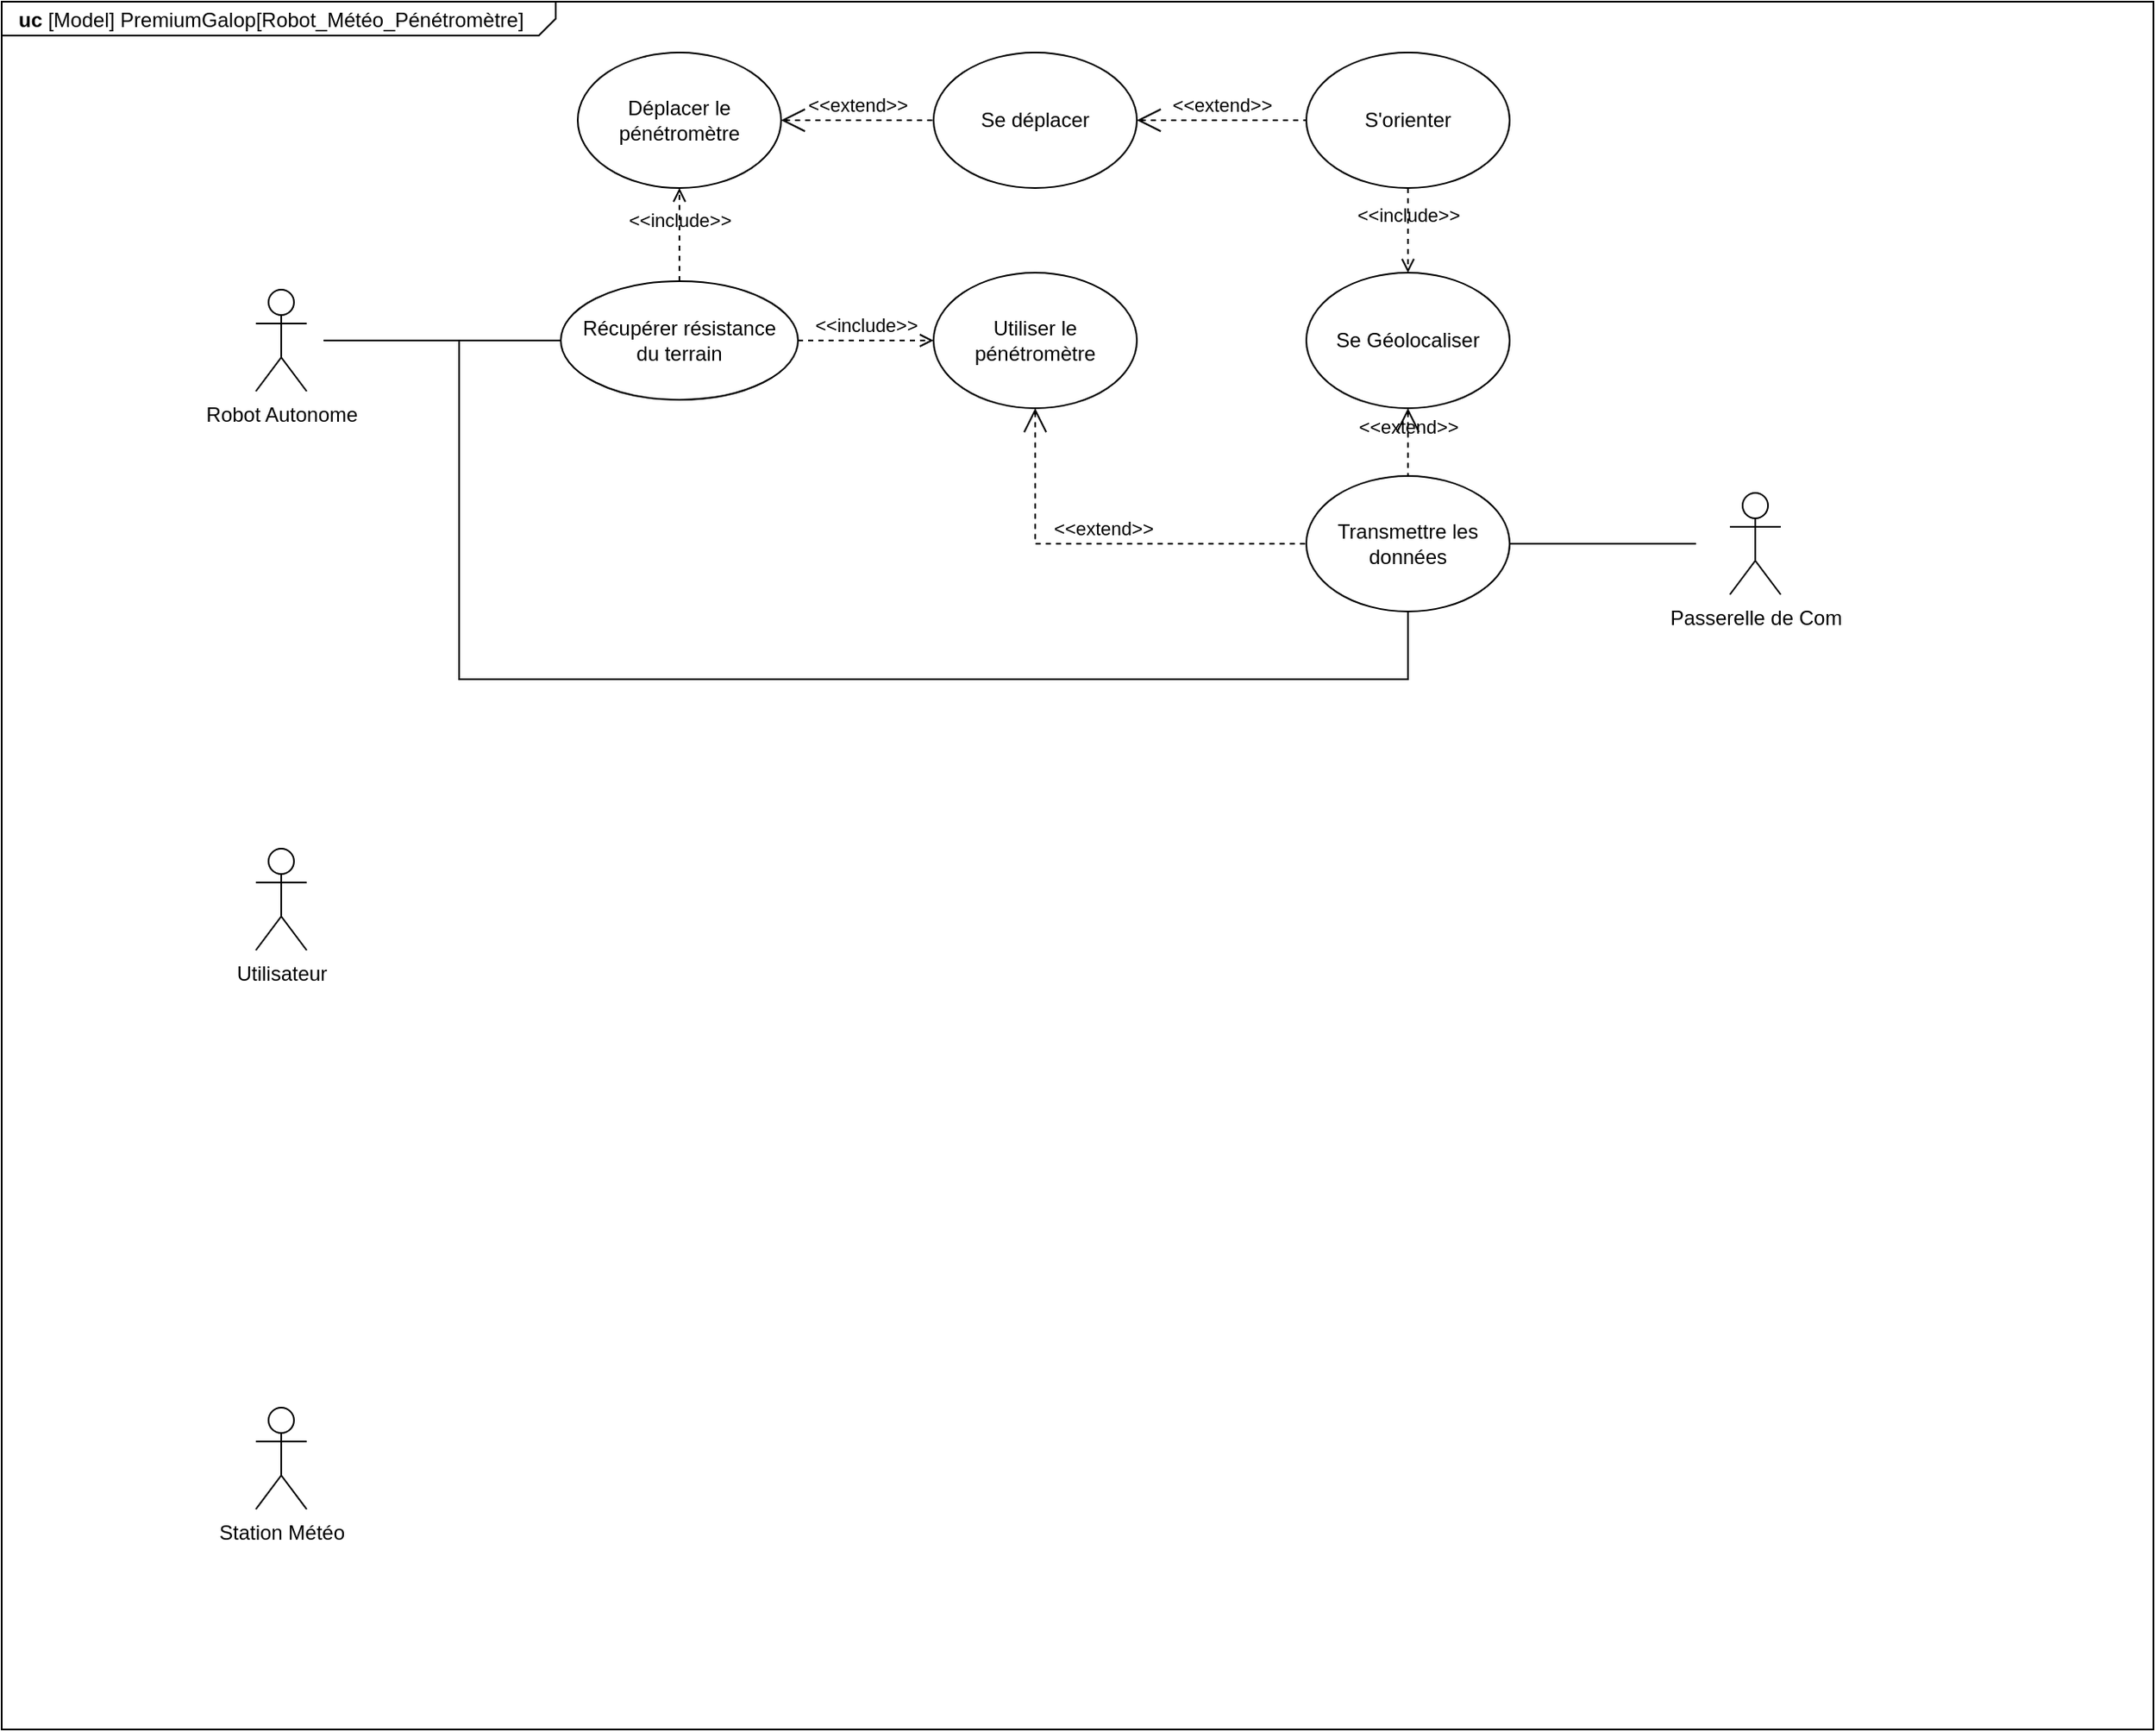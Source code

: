 <mxfile version="26.0.6">
  <diagram name="Page-1" id="929967ad-93f9-6ef4-fab6-5d389245f69c">
    <mxGraphModel dx="1085" dy="495" grid="1" gridSize="10" guides="1" tooltips="1" connect="1" arrows="1" fold="1" page="1" pageScale="1.5" pageWidth="1169" pageHeight="826" background="none" math="0" shadow="0">
      <root>
        <mxCell id="0" style=";html=1;" />
        <mxCell id="1" style=";html=1;" parent="0" />
        <mxCell id="1672d66443f91eb5-1" value="&lt;p style=&quot;margin: 0px ; margin-top: 4px ; margin-left: 10px ; text-align: left&quot;&gt;&lt;b&gt;uc&lt;/b&gt;&amp;nbsp;[Model] PremiumGalop[Robot_Météo_Pénétromètre]&lt;/p&gt;" style="html=1;strokeWidth=1;shape=mxgraph.sysml.package;html=1;overflow=fill;whiteSpace=wrap;fillColor=none;gradientColor=none;fontSize=12;align=center;labelX=327.64;" parent="1" vertex="1">
          <mxGeometry x="290" y="240" width="1270" height="1020" as="geometry" />
        </mxCell>
        <mxCell id="4VqIffsGQim2xEKF7OKt-1" value="Robot Autonome" style="shape=umlActor;verticalLabelPosition=bottom;verticalAlign=top;html=1;outlineConnect=0;" parent="1" vertex="1">
          <mxGeometry x="440" y="410" width="30" height="60" as="geometry" />
        </mxCell>
        <mxCell id="4VqIffsGQim2xEKF7OKt-2" value="Utilisateur" style="shape=umlActor;verticalLabelPosition=bottom;verticalAlign=top;html=1;outlineConnect=0;" parent="1" vertex="1">
          <mxGeometry x="440" y="740" width="30" height="60" as="geometry" />
        </mxCell>
        <mxCell id="rjw5BKhiwVMn2x_U4crC-1" value="Récupérer résistance&lt;br&gt;du terrain" style="ellipse;whiteSpace=wrap;html=1;" parent="1" vertex="1">
          <mxGeometry x="620" y="405" width="140" height="70" as="geometry" />
        </mxCell>
        <mxCell id="rjw5BKhiwVMn2x_U4crC-2" value="" style="endArrow=none;html=1;rounded=0;entryX=0;entryY=0.5;entryDx=0;entryDy=0;" parent="1" target="rjw5BKhiwVMn2x_U4crC-1" edge="1">
          <mxGeometry width="50" height="50" relative="1" as="geometry">
            <mxPoint x="480" y="440" as="sourcePoint" />
            <mxPoint x="660" y="570" as="targetPoint" />
          </mxGeometry>
        </mxCell>
        <mxCell id="rjw5BKhiwVMn2x_U4crC-4" value="Station Météo" style="shape=umlActor;verticalLabelPosition=bottom;verticalAlign=top;html=1;outlineConnect=0;" parent="1" vertex="1">
          <mxGeometry x="440" y="1070" width="30" height="60" as="geometry" />
        </mxCell>
        <mxCell id="rjw5BKhiwVMn2x_U4crC-5" value="Déplacer le pénétromètre" style="ellipse;whiteSpace=wrap;html=1;" parent="1" vertex="1">
          <mxGeometry x="630" y="270" width="120" height="80" as="geometry" />
        </mxCell>
        <mxCell id="rjw5BKhiwVMn2x_U4crC-7" value="&amp;lt;&amp;lt;include&amp;gt;&amp;gt;" style="edgeStyle=none;html=1;endArrow=open;verticalAlign=bottom;dashed=1;labelBackgroundColor=none;rounded=0;exitX=0.5;exitY=0;exitDx=0;exitDy=0;entryX=0.5;entryY=1;entryDx=0;entryDy=0;" parent="1" source="rjw5BKhiwVMn2x_U4crC-1" target="rjw5BKhiwVMn2x_U4crC-5" edge="1">
          <mxGeometry x="0.005" width="160" relative="1" as="geometry">
            <mxPoint x="640" y="570" as="sourcePoint" />
            <mxPoint x="800" y="510" as="targetPoint" />
            <mxPoint as="offset" />
          </mxGeometry>
        </mxCell>
        <mxCell id="rjw5BKhiwVMn2x_U4crC-9" value="S&#39;orienter" style="ellipse;whiteSpace=wrap;html=1;" parent="1" vertex="1">
          <mxGeometry x="1060" y="270" width="120" height="80" as="geometry" />
        </mxCell>
        <mxCell id="rjw5BKhiwVMn2x_U4crC-12" value="Se Géolocaliser" style="ellipse;whiteSpace=wrap;html=1;" parent="1" vertex="1">
          <mxGeometry x="1060" y="400" width="120" height="80" as="geometry" />
        </mxCell>
        <mxCell id="rjw5BKhiwVMn2x_U4crC-13" value="&amp;lt;&amp;lt;include&amp;gt;&amp;gt;" style="edgeStyle=none;html=1;endArrow=open;verticalAlign=bottom;dashed=1;labelBackgroundColor=none;rounded=0;exitX=0.5;exitY=1;exitDx=0;exitDy=0;entryX=0.5;entryY=0;entryDx=0;entryDy=0;" parent="1" source="rjw5BKhiwVMn2x_U4crC-9" target="rjw5BKhiwVMn2x_U4crC-12" edge="1">
          <mxGeometry width="160" relative="1" as="geometry">
            <mxPoint x="900" y="495" as="sourcePoint" />
            <mxPoint x="900" y="450" as="targetPoint" />
          </mxGeometry>
        </mxCell>
        <mxCell id="rjw5BKhiwVMn2x_U4crC-14" value="Se déplacer" style="ellipse;whiteSpace=wrap;html=1;" parent="1" vertex="1">
          <mxGeometry x="840" y="270" width="120" height="80" as="geometry" />
        </mxCell>
        <mxCell id="rjw5BKhiwVMn2x_U4crC-15" value="&amp;lt;&amp;lt;extend&amp;gt;&amp;gt;" style="edgeStyle=none;html=1;startArrow=open;endArrow=none;startSize=12;verticalAlign=bottom;dashed=1;labelBackgroundColor=none;rounded=0;entryX=0;entryY=0.5;entryDx=0;entryDy=0;exitX=1;exitY=0.5;exitDx=0;exitDy=0;" parent="1" source="rjw5BKhiwVMn2x_U4crC-5" target="rjw5BKhiwVMn2x_U4crC-14" edge="1">
          <mxGeometry width="160" relative="1" as="geometry">
            <mxPoint x="670" y="560" as="sourcePoint" />
            <mxPoint x="830" y="560" as="targetPoint" />
          </mxGeometry>
        </mxCell>
        <mxCell id="rjw5BKhiwVMn2x_U4crC-16" value="&amp;lt;&amp;lt;extend&amp;gt;&amp;gt;" style="edgeStyle=none;html=1;startArrow=open;endArrow=none;startSize=12;verticalAlign=bottom;dashed=1;labelBackgroundColor=none;rounded=0;exitX=1;exitY=0.5;exitDx=0;exitDy=0;entryX=0;entryY=0.5;entryDx=0;entryDy=0;" parent="1" source="rjw5BKhiwVMn2x_U4crC-14" target="rjw5BKhiwVMn2x_U4crC-9" edge="1">
          <mxGeometry width="160" relative="1" as="geometry">
            <mxPoint x="670" y="560" as="sourcePoint" />
            <mxPoint x="760" y="680" as="targetPoint" />
          </mxGeometry>
        </mxCell>
        <mxCell id="rjw5BKhiwVMn2x_U4crC-17" value="Transmettre les données" style="ellipse;whiteSpace=wrap;html=1;" parent="1" vertex="1">
          <mxGeometry x="1060" y="520" width="120" height="80" as="geometry" />
        </mxCell>
        <mxCell id="rjw5BKhiwVMn2x_U4crC-18" value="" style="endArrow=none;html=1;rounded=0;exitX=0.5;exitY=1;exitDx=0;exitDy=0;" parent="1" source="rjw5BKhiwVMn2x_U4crC-17" edge="1">
          <mxGeometry width="50" height="50" relative="1" as="geometry">
            <mxPoint x="790" y="490" as="sourcePoint" />
            <mxPoint x="560" y="440" as="targetPoint" />
            <Array as="points">
              <mxPoint x="1120" y="640" />
              <mxPoint x="560" y="640" />
            </Array>
          </mxGeometry>
        </mxCell>
        <mxCell id="rjw5BKhiwVMn2x_U4crC-20" value="Passerelle de Com" style="shape=umlActor;verticalLabelPosition=bottom;verticalAlign=top;html=1;outlineConnect=0;" parent="1" vertex="1">
          <mxGeometry x="1310" y="530" width="30" height="60" as="geometry" />
        </mxCell>
        <mxCell id="rjw5BKhiwVMn2x_U4crC-21" value="" style="endArrow=none;html=1;rounded=0;exitX=1;exitY=0.5;exitDx=0;exitDy=0;" parent="1" source="rjw5BKhiwVMn2x_U4crC-17" edge="1">
          <mxGeometry width="50" height="50" relative="1" as="geometry">
            <mxPoint x="1560" y="330" as="sourcePoint" />
            <mxPoint x="1290" y="560" as="targetPoint" />
            <Array as="points" />
          </mxGeometry>
        </mxCell>
        <mxCell id="rjw5BKhiwVMn2x_U4crC-24" value="&amp;lt;&amp;lt;extend&amp;gt;&amp;gt;" style="edgeStyle=none;html=1;startArrow=open;endArrow=none;startSize=12;verticalAlign=bottom;dashed=1;labelBackgroundColor=none;rounded=0;entryX=0.5;entryY=0;entryDx=0;entryDy=0;exitX=0.5;exitY=1;exitDx=0;exitDy=0;" parent="1" source="rjw5BKhiwVMn2x_U4crC-12" target="rjw5BKhiwVMn2x_U4crC-17" edge="1">
          <mxGeometry width="160" relative="1" as="geometry">
            <mxPoint x="1290" y="490" as="sourcePoint" />
            <mxPoint x="1110" y="460" as="targetPoint" />
            <mxPoint as="offset" />
          </mxGeometry>
        </mxCell>
        <mxCell id="rjw5BKhiwVMn2x_U4crC-25" value="Utiliser le pénétromètre" style="ellipse;whiteSpace=wrap;html=1;" parent="1" vertex="1">
          <mxGeometry x="840" y="400" width="120" height="80" as="geometry" />
        </mxCell>
        <mxCell id="rjw5BKhiwVMn2x_U4crC-27" value="&amp;lt;&amp;lt;extend&amp;gt;&amp;gt;" style="edgeStyle=none;html=1;startArrow=open;endArrow=none;startSize=12;verticalAlign=bottom;dashed=1;labelBackgroundColor=none;rounded=0;exitX=0.5;exitY=1;exitDx=0;exitDy=0;entryX=0;entryY=0.5;entryDx=0;entryDy=0;" parent="1" source="rjw5BKhiwVMn2x_U4crC-25" target="rjw5BKhiwVMn2x_U4crC-17" edge="1">
          <mxGeometry width="160" relative="1" as="geometry">
            <mxPoint x="810" y="540" as="sourcePoint" />
            <mxPoint x="970" y="540" as="targetPoint" />
            <Array as="points">
              <mxPoint x="900" y="560" />
            </Array>
          </mxGeometry>
        </mxCell>
        <mxCell id="rjw5BKhiwVMn2x_U4crC-28" value="&amp;lt;&amp;lt;include&amp;gt;&amp;gt;" style="edgeStyle=none;html=1;endArrow=open;verticalAlign=bottom;dashed=1;labelBackgroundColor=none;rounded=0;exitX=1;exitY=0.5;exitDx=0;exitDy=0;entryX=0;entryY=0.5;entryDx=0;entryDy=0;" parent="1" source="rjw5BKhiwVMn2x_U4crC-1" target="rjw5BKhiwVMn2x_U4crC-25" edge="1">
          <mxGeometry width="160" relative="1" as="geometry">
            <mxPoint x="770" y="480" as="sourcePoint" />
            <mxPoint x="930" y="480" as="targetPoint" />
          </mxGeometry>
        </mxCell>
      </root>
    </mxGraphModel>
  </diagram>
</mxfile>
